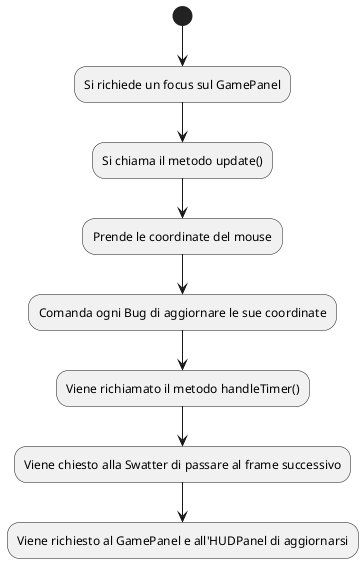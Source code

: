 @startuml
'https://plantuml.com/activity-diagram-beta

(*)  --> "Si richiede un focus sul GamePanel"
--> "Si chiama il metodo update()"
-->"Prende le coordinate del mouse"
-->"Comanda ogni Bug di aggiornare le sue coordinate"
-->"Viene richiamato il metodo handleTimer()"
-->"Viene chiesto alla Swatter di passare al frame successivo"
-->"Viene richiesto al GamePanel e all'HUDPanel di aggiornarsi"


@enduml
